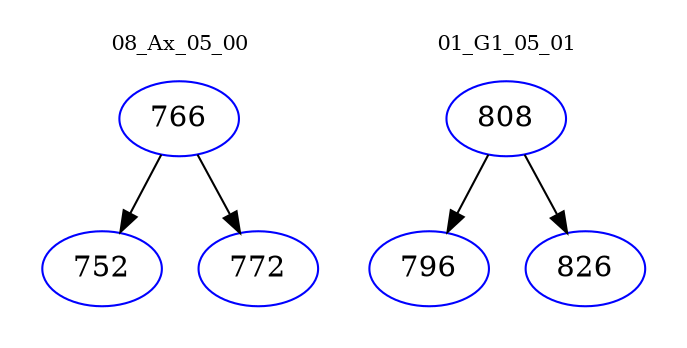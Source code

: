 digraph{
subgraph cluster_0 {
color = white
label = "08_Ax_05_00";
fontsize=10;
T0_766 [label="766", color="blue"]
T0_766 -> T0_752 [color="black"]
T0_752 [label="752", color="blue"]
T0_766 -> T0_772 [color="black"]
T0_772 [label="772", color="blue"]
}
subgraph cluster_1 {
color = white
label = "01_G1_05_01";
fontsize=10;
T1_808 [label="808", color="blue"]
T1_808 -> T1_796 [color="black"]
T1_796 [label="796", color="blue"]
T1_808 -> T1_826 [color="black"]
T1_826 [label="826", color="blue"]
}
}
